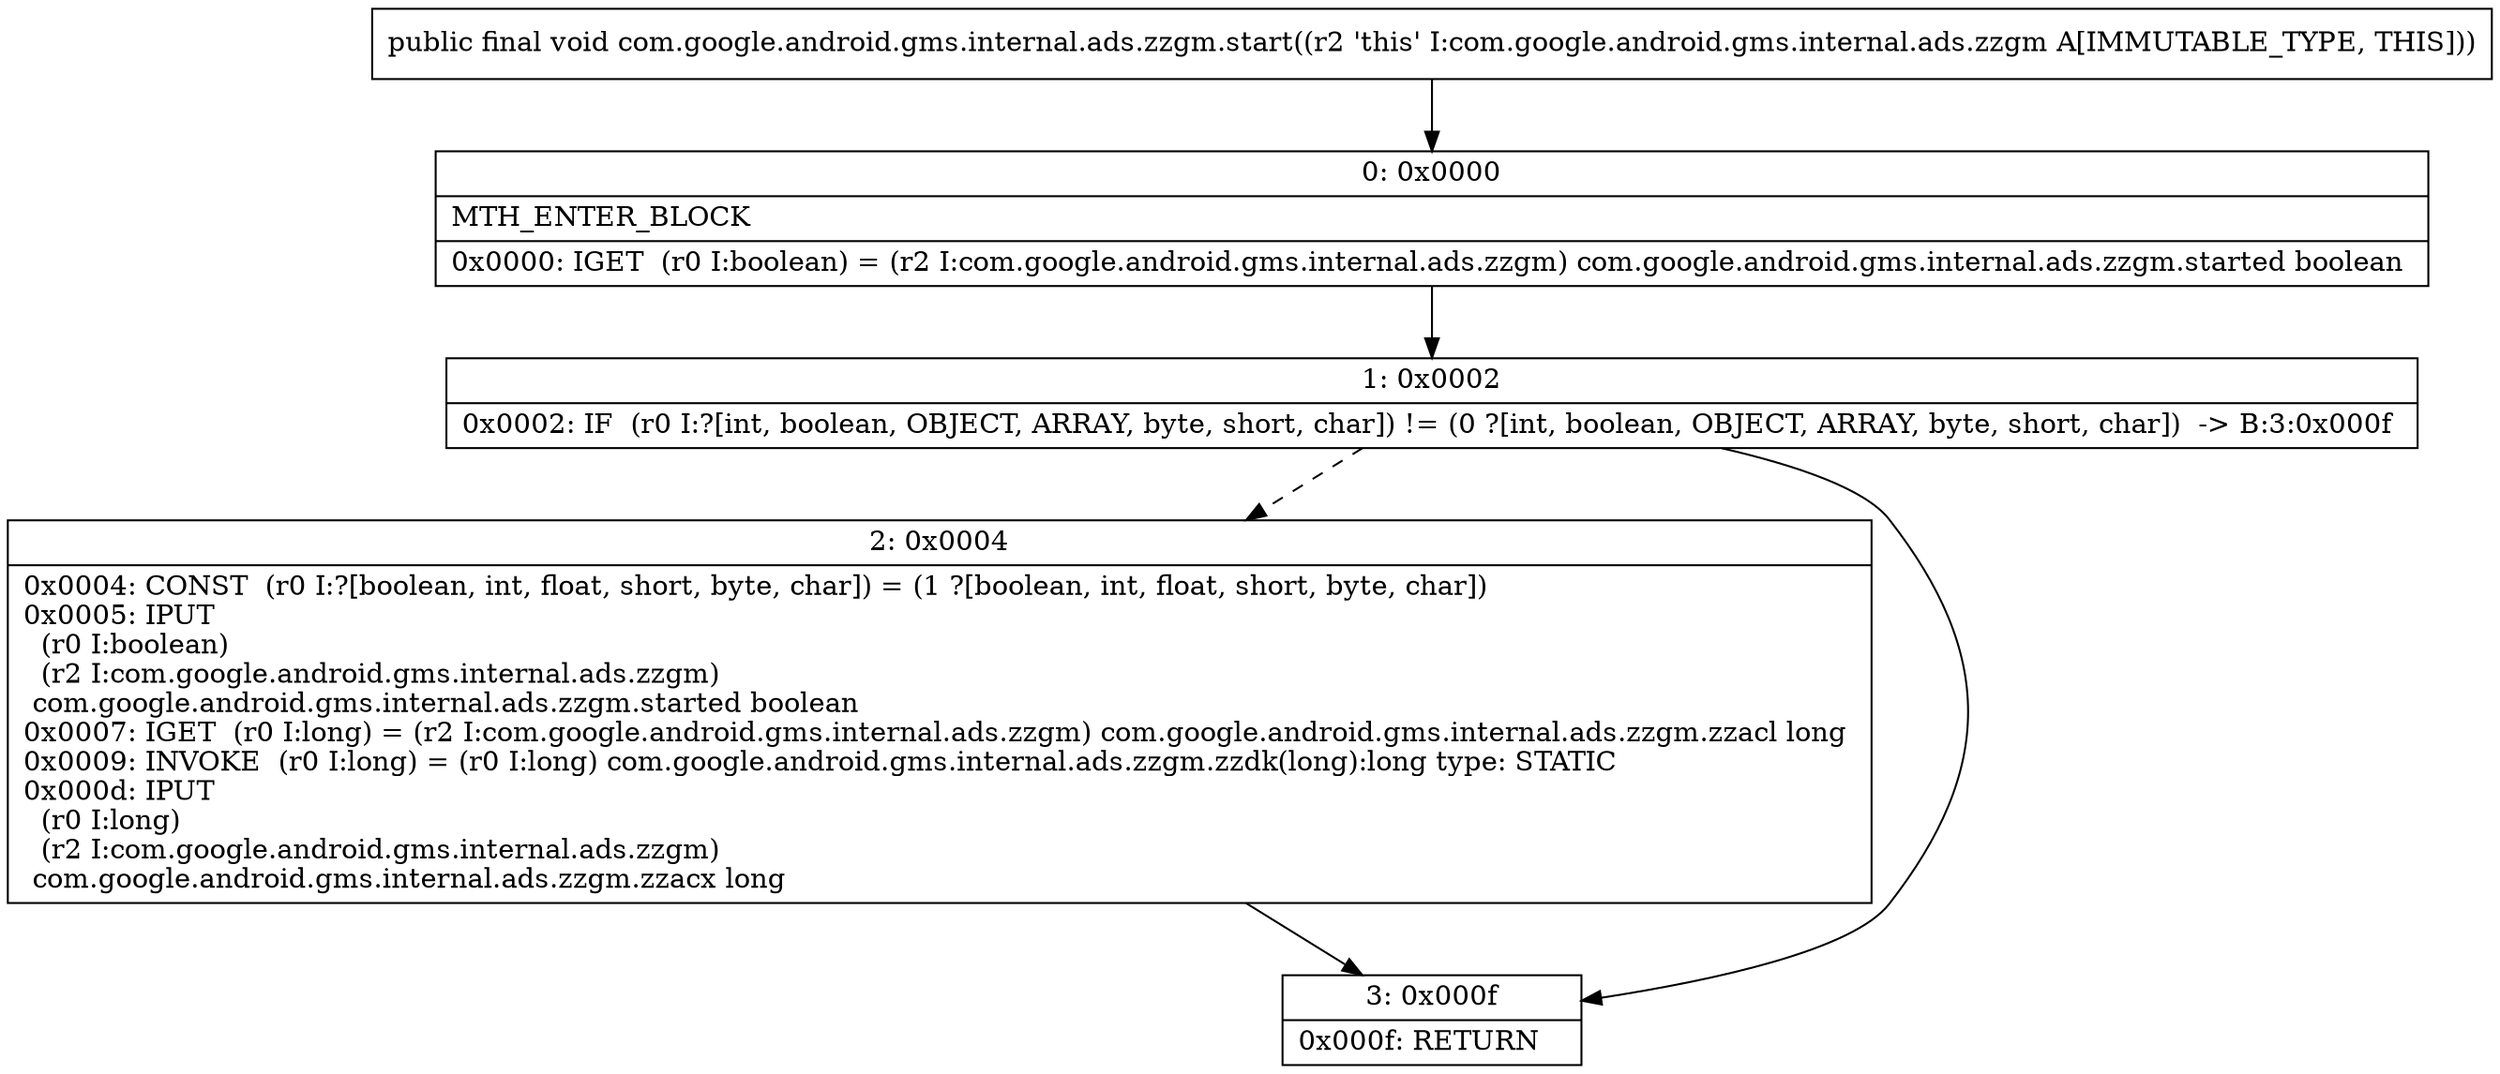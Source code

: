 digraph "CFG forcom.google.android.gms.internal.ads.zzgm.start()V" {
Node_0 [shape=record,label="{0\:\ 0x0000|MTH_ENTER_BLOCK\l|0x0000: IGET  (r0 I:boolean) = (r2 I:com.google.android.gms.internal.ads.zzgm) com.google.android.gms.internal.ads.zzgm.started boolean \l}"];
Node_1 [shape=record,label="{1\:\ 0x0002|0x0002: IF  (r0 I:?[int, boolean, OBJECT, ARRAY, byte, short, char]) != (0 ?[int, boolean, OBJECT, ARRAY, byte, short, char])  \-\> B:3:0x000f \l}"];
Node_2 [shape=record,label="{2\:\ 0x0004|0x0004: CONST  (r0 I:?[boolean, int, float, short, byte, char]) = (1 ?[boolean, int, float, short, byte, char]) \l0x0005: IPUT  \l  (r0 I:boolean)\l  (r2 I:com.google.android.gms.internal.ads.zzgm)\l com.google.android.gms.internal.ads.zzgm.started boolean \l0x0007: IGET  (r0 I:long) = (r2 I:com.google.android.gms.internal.ads.zzgm) com.google.android.gms.internal.ads.zzgm.zzacl long \l0x0009: INVOKE  (r0 I:long) = (r0 I:long) com.google.android.gms.internal.ads.zzgm.zzdk(long):long type: STATIC \l0x000d: IPUT  \l  (r0 I:long)\l  (r2 I:com.google.android.gms.internal.ads.zzgm)\l com.google.android.gms.internal.ads.zzgm.zzacx long \l}"];
Node_3 [shape=record,label="{3\:\ 0x000f|0x000f: RETURN   \l}"];
MethodNode[shape=record,label="{public final void com.google.android.gms.internal.ads.zzgm.start((r2 'this' I:com.google.android.gms.internal.ads.zzgm A[IMMUTABLE_TYPE, THIS])) }"];
MethodNode -> Node_0;
Node_0 -> Node_1;
Node_1 -> Node_2[style=dashed];
Node_1 -> Node_3;
Node_2 -> Node_3;
}

